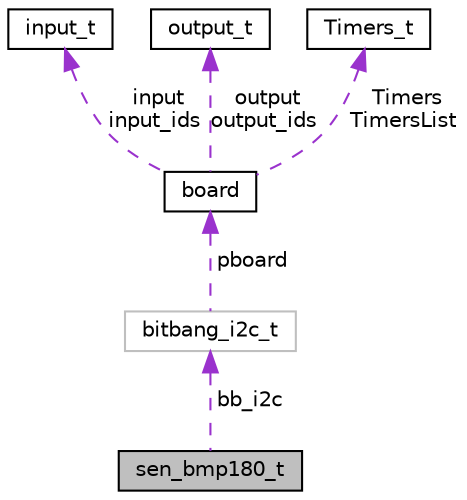 digraph "sen_bmp180_t"
{
 // LATEX_PDF_SIZE
  edge [fontname="Helvetica",fontsize="10",labelfontname="Helvetica",labelfontsize="10"];
  node [fontname="Helvetica",fontsize="10",shape=record];
  Node1 [label="sen_bmp180_t",height=0.2,width=0.4,color="black", fillcolor="grey75", style="filled", fontcolor="black",tooltip=" "];
  Node2 -> Node1 [dir="back",color="darkorchid3",fontsize="10",style="dashed",label=" bb_i2c" ,fontname="Helvetica"];
  Node2 [label="bitbang_i2c_t",height=0.2,width=0.4,color="grey75", fillcolor="white", style="filled",URL="$structbitbang__i2c__t.html",tooltip=" "];
  Node3 -> Node2 [dir="back",color="darkorchid3",fontsize="10",style="dashed",label=" pboard" ,fontname="Helvetica"];
  Node3 [label="board",height=0.2,width=0.4,color="black", fillcolor="white", style="filled",URL="$classboard.html",tooltip="Board class."];
  Node4 -> Node3 [dir="back",color="darkorchid3",fontsize="10",style="dashed",label=" input\ninput_ids" ,fontname="Helvetica"];
  Node4 [label="input_t",height=0.2,width=0.4,color="black", fillcolor="white", style="filled",URL="$structinput__t.html",tooltip="input map struct"];
  Node5 -> Node3 [dir="back",color="darkorchid3",fontsize="10",style="dashed",label=" output\noutput_ids" ,fontname="Helvetica"];
  Node5 [label="output_t",height=0.2,width=0.4,color="black", fillcolor="white", style="filled",URL="$structoutput__t.html",tooltip="output map struct"];
  Node6 -> Node3 [dir="back",color="darkorchid3",fontsize="10",style="dashed",label=" Timers\nTimersList" ,fontname="Helvetica"];
  Node6 [label="Timers_t",height=0.2,width=0.4,color="black", fillcolor="white", style="filled",URL="$struct_timers__t.html",tooltip="internal timer struct"];
}
